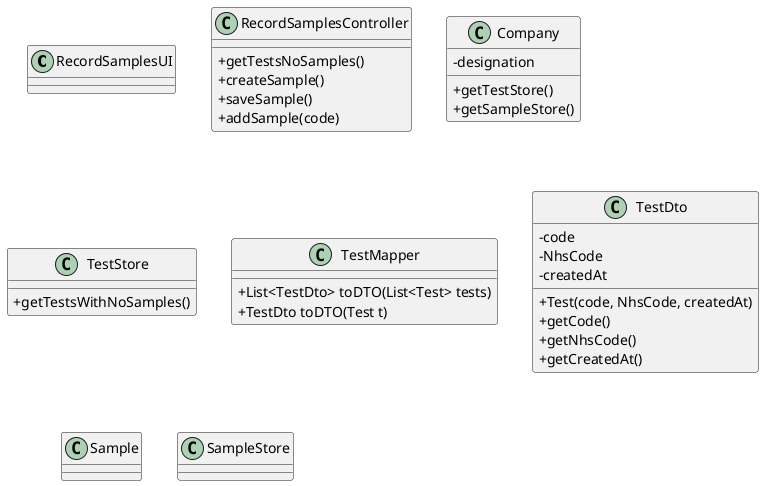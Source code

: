 @startuml

skinparam classAttributeIconSize 0

class RecordSamplesUI {}

class RecordSamplesController {
+getTestsNoSamples()
+createSample()
+saveSample()
+addSample(code)
}

class Company {
-designation
+getTestStore()
+getSampleStore()
}

class TestStore {
+getTestsWithNoSamples()
}

class TestMapper {
+List<TestDto> toDTO(List<Test> tests)
+TestDto toDTO(Test t)
}

class TestDto {
- code
- NhsCode
- createdAt
+Test(code, NhsCode, createdAt)
+getCode()
+getNhsCode()
+getCreatedAt()
}

class Sample {}


class SampleStore {

}



@enduml